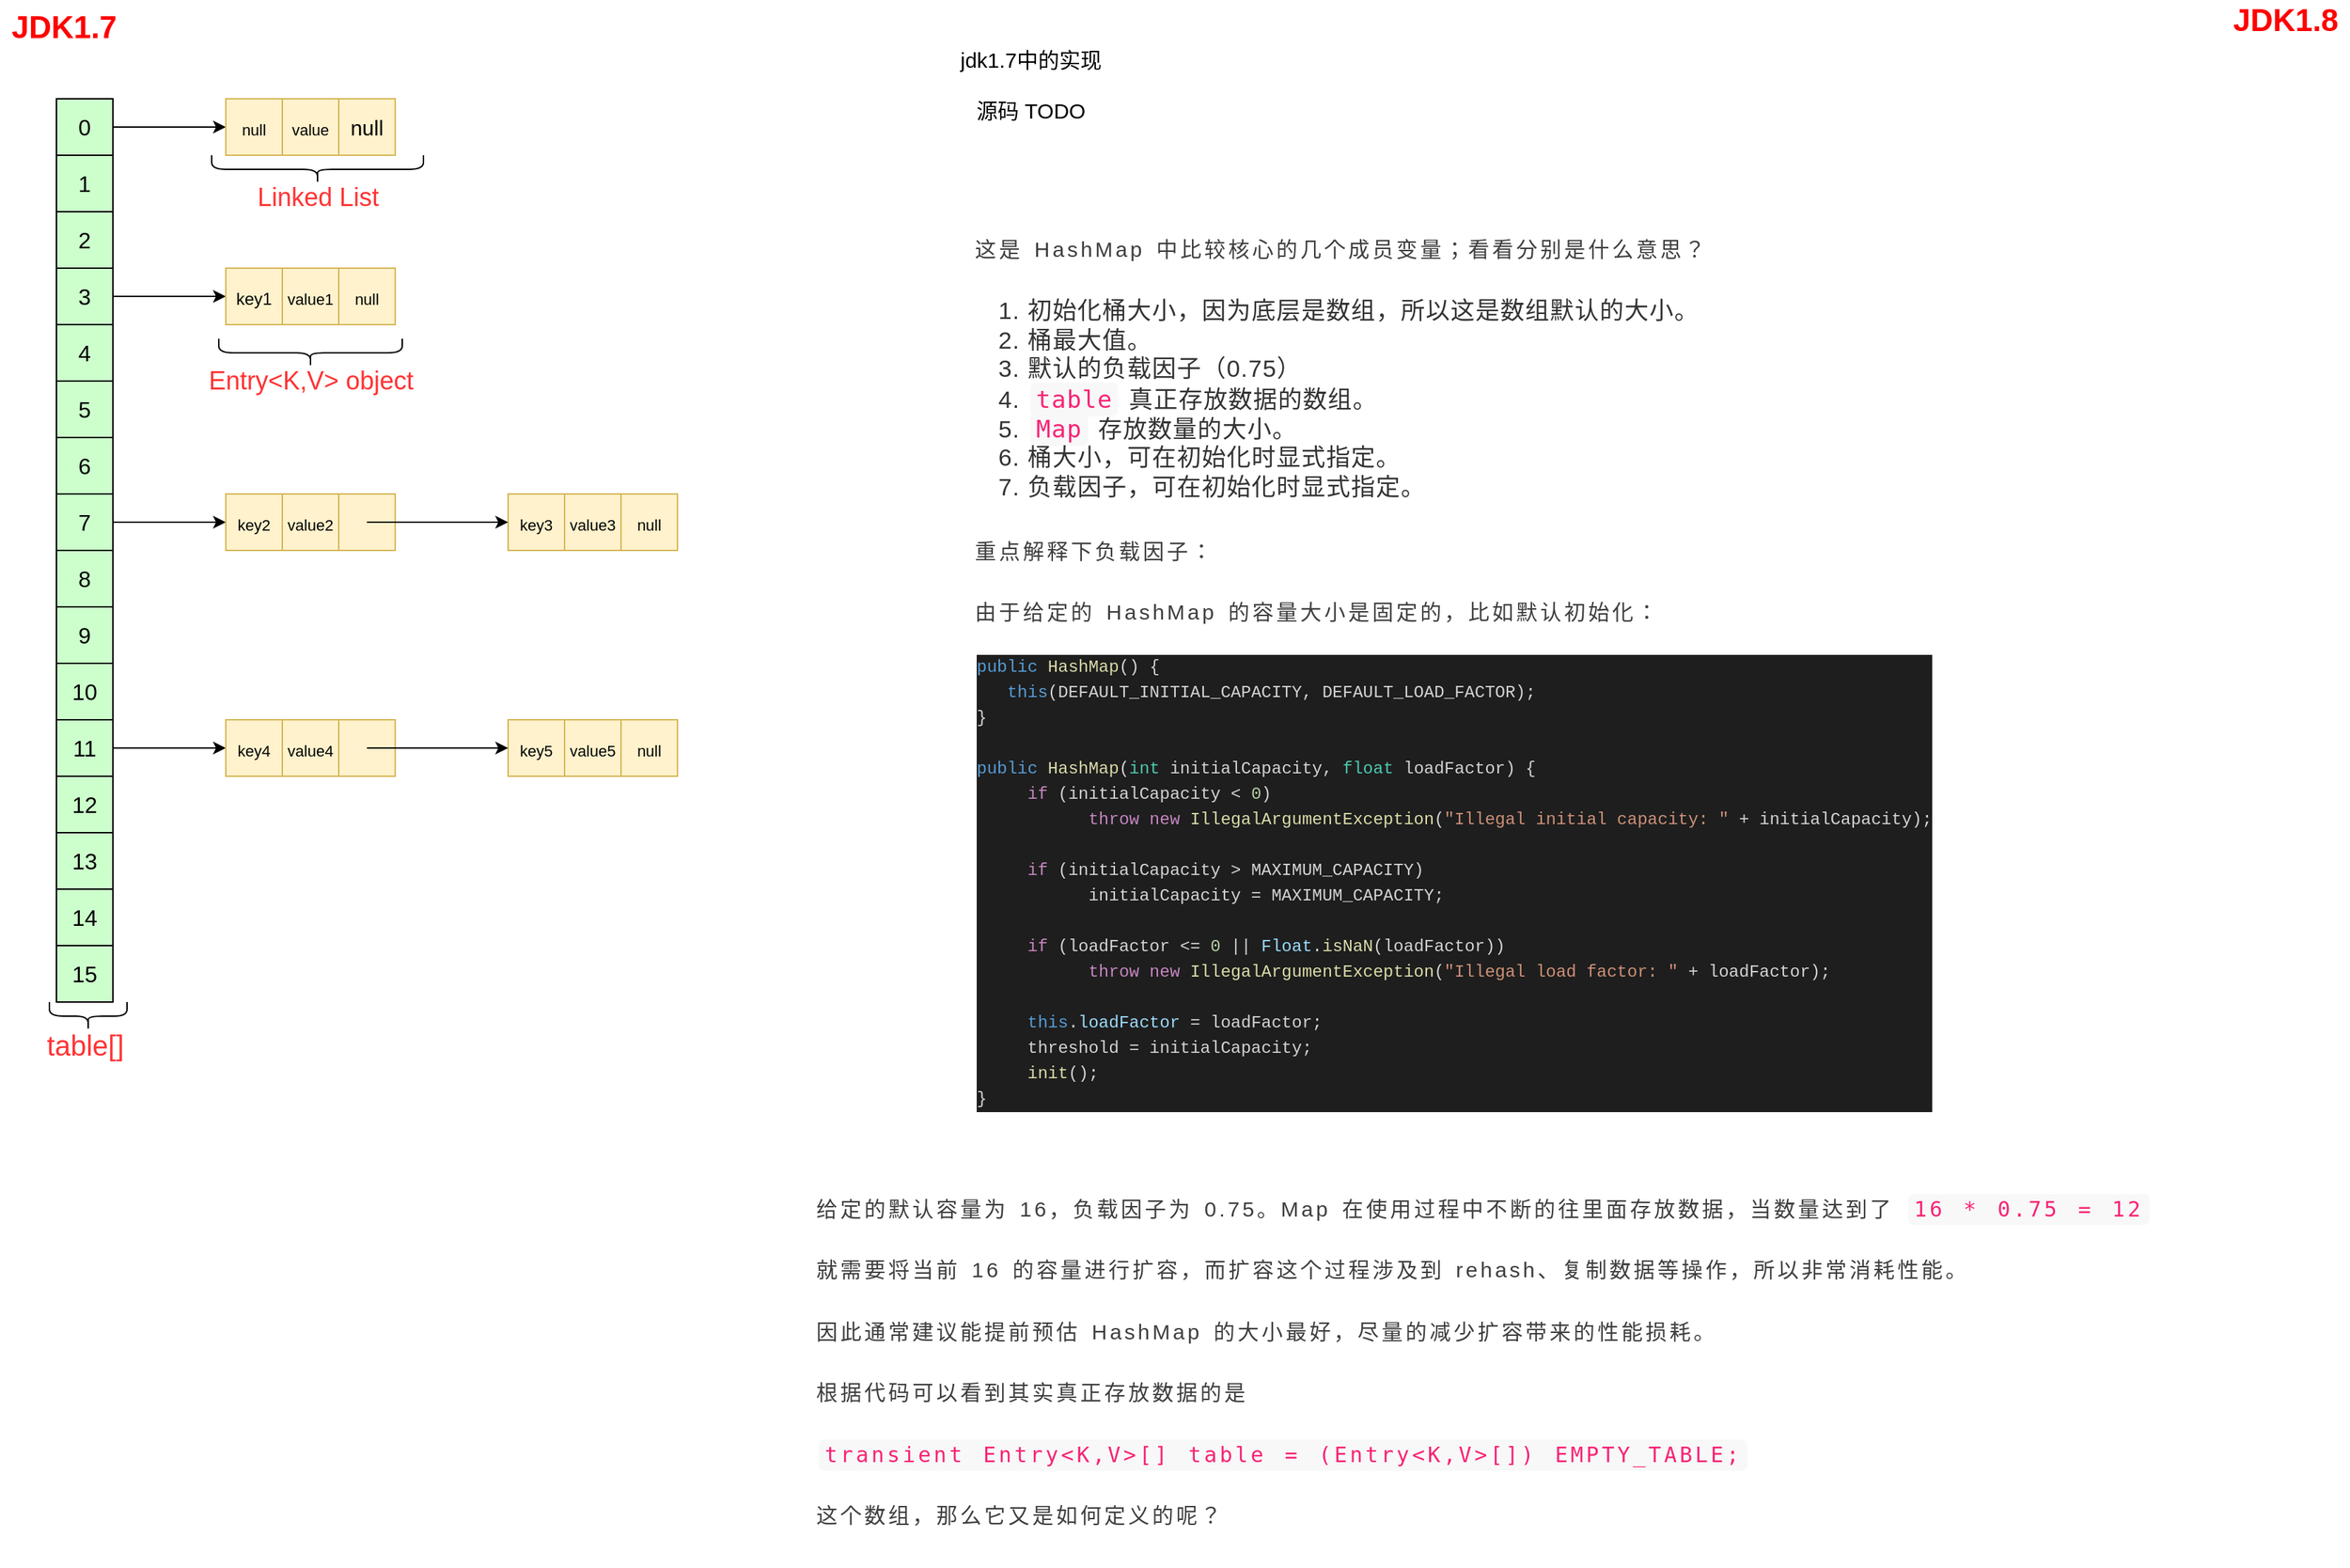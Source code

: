 <mxfile version="13.7.9" type="github">
  <diagram id="FqbJ1g87iHIE59LpP0e2" name="第 1 页">
    <mxGraphModel dx="1852" dy="1034" grid="1" gridSize="10" guides="1" tooltips="1" connect="1" arrows="1" fold="1" page="1" pageScale="1" pageWidth="827" pageHeight="1169" math="0" shadow="0">
      <root>
        <mxCell id="0" />
        <mxCell id="1" parent="0" />
        <mxCell id="LpuVcXRak1yjNaentHT7-1" value="JDK1.7" style="text;html=1;align=center;verticalAlign=middle;resizable=0;points=[];autosize=1;fontSize=22;fontStyle=1;fontColor=#FF0000;" vertex="1" parent="1">
          <mxGeometry x="80" y="95" width="90" height="30" as="geometry" />
        </mxCell>
        <mxCell id="LpuVcXRak1yjNaentHT7-2" value="JDK1.8" style="text;html=1;align=center;verticalAlign=middle;resizable=0;points=[];autosize=1;fontSize=22;fontStyle=1;fontColor=#FF0000;" vertex="1" parent="1">
          <mxGeometry x="1654" y="90" width="90" height="30" as="geometry" />
        </mxCell>
        <mxCell id="LpuVcXRak1yjNaentHT7-27" value="" style="edgeStyle=orthogonalEdgeStyle;rounded=0;orthogonalLoop=1;jettySize=auto;html=1;fontSize=16;fontColor=#FF0000;" edge="1" parent="1" source="LpuVcXRak1yjNaentHT7-3" target="LpuVcXRak1yjNaentHT7-26">
          <mxGeometry relative="1" as="geometry" />
        </mxCell>
        <mxCell id="LpuVcXRak1yjNaentHT7-3" value="&lt;font style=&quot;font-size: 16px;&quot;&gt;0&lt;/font&gt;" style="rounded=0;whiteSpace=wrap;html=1;fontSize=16;fillColor=#CCFFCC;" vertex="1" parent="1">
          <mxGeometry x="120" y="160" width="40" height="40" as="geometry" />
        </mxCell>
        <mxCell id="LpuVcXRak1yjNaentHT7-4" value="&lt;font style=&quot;font-size: 16px;&quot;&gt;1&lt;/font&gt;" style="rounded=0;whiteSpace=wrap;html=1;fontSize=16;fillColor=#CCFFCC;" vertex="1" parent="1">
          <mxGeometry x="120" y="200" width="40" height="40" as="geometry" />
        </mxCell>
        <mxCell id="LpuVcXRak1yjNaentHT7-5" value="2" style="rounded=0;whiteSpace=wrap;html=1;fontSize=16;fillColor=#CCFFCC;" vertex="1" parent="1">
          <mxGeometry x="120" y="240" width="40" height="40" as="geometry" />
        </mxCell>
        <mxCell id="LpuVcXRak1yjNaentHT7-29" value="" style="edgeStyle=orthogonalEdgeStyle;rounded=0;orthogonalLoop=1;jettySize=auto;html=1;fontSize=15;fontColor=#000000;" edge="1" parent="1" source="LpuVcXRak1yjNaentHT7-6" target="LpuVcXRak1yjNaentHT7-28">
          <mxGeometry relative="1" as="geometry" />
        </mxCell>
        <mxCell id="LpuVcXRak1yjNaentHT7-6" value="3" style="rounded=0;whiteSpace=wrap;html=1;fontSize=16;fillColor=#CCFFCC;" vertex="1" parent="1">
          <mxGeometry x="120" y="280" width="40" height="40" as="geometry" />
        </mxCell>
        <mxCell id="LpuVcXRak1yjNaentHT7-7" value="4" style="rounded=0;whiteSpace=wrap;html=1;fontSize=16;fillColor=#CCFFCC;" vertex="1" parent="1">
          <mxGeometry x="120" y="320" width="40" height="40" as="geometry" />
        </mxCell>
        <mxCell id="LpuVcXRak1yjNaentHT7-8" value="5" style="rounded=0;whiteSpace=wrap;html=1;fontSize=16;fillColor=#CCFFCC;" vertex="1" parent="1">
          <mxGeometry x="120" y="360" width="40" height="40" as="geometry" />
        </mxCell>
        <mxCell id="LpuVcXRak1yjNaentHT7-9" value="6" style="rounded=0;whiteSpace=wrap;html=1;fontSize=16;fillColor=#CCFFCC;" vertex="1" parent="1">
          <mxGeometry x="120" y="400" width="40" height="40" as="geometry" />
        </mxCell>
        <mxCell id="LpuVcXRak1yjNaentHT7-33" value="" style="edgeStyle=orthogonalEdgeStyle;rounded=0;orthogonalLoop=1;jettySize=auto;html=1;fontSize=15;fontColor=#000000;" edge="1" parent="1" source="LpuVcXRak1yjNaentHT7-10" target="LpuVcXRak1yjNaentHT7-32">
          <mxGeometry relative="1" as="geometry" />
        </mxCell>
        <mxCell id="LpuVcXRak1yjNaentHT7-10" value="7" style="rounded=0;whiteSpace=wrap;html=1;fontSize=16;fillColor=#CCFFCC;" vertex="1" parent="1">
          <mxGeometry x="120" y="440" width="40" height="40" as="geometry" />
        </mxCell>
        <mxCell id="LpuVcXRak1yjNaentHT7-11" value="8" style="rounded=0;whiteSpace=wrap;html=1;fontSize=16;fillColor=#CCFFCC;" vertex="1" parent="1">
          <mxGeometry x="120" y="480" width="40" height="40" as="geometry" />
        </mxCell>
        <mxCell id="LpuVcXRak1yjNaentHT7-12" value="9" style="rounded=0;whiteSpace=wrap;html=1;fontSize=16;fillColor=#CCFFCC;" vertex="1" parent="1">
          <mxGeometry x="120" y="520" width="40" height="40" as="geometry" />
        </mxCell>
        <mxCell id="LpuVcXRak1yjNaentHT7-13" value="10" style="rounded=0;whiteSpace=wrap;html=1;fontSize=16;fillColor=#CCFFCC;" vertex="1" parent="1">
          <mxGeometry x="120" y="560" width="40" height="40" as="geometry" />
        </mxCell>
        <mxCell id="LpuVcXRak1yjNaentHT7-41" value="" style="edgeStyle=orthogonalEdgeStyle;rounded=0;orthogonalLoop=1;jettySize=auto;html=1;fontSize=15;fontColor=#000000;" edge="1" parent="1" source="LpuVcXRak1yjNaentHT7-14" target="LpuVcXRak1yjNaentHT7-40">
          <mxGeometry relative="1" as="geometry" />
        </mxCell>
        <mxCell id="LpuVcXRak1yjNaentHT7-14" value="11" style="rounded=0;whiteSpace=wrap;html=1;fontSize=16;fillColor=#CCFFCC;" vertex="1" parent="1">
          <mxGeometry x="120" y="600" width="40" height="40" as="geometry" />
        </mxCell>
        <mxCell id="LpuVcXRak1yjNaentHT7-15" value="12" style="rounded=0;whiteSpace=wrap;html=1;fontSize=16;fillColor=#CCFFCC;" vertex="1" parent="1">
          <mxGeometry x="120" y="640" width="40" height="40" as="geometry" />
        </mxCell>
        <mxCell id="LpuVcXRak1yjNaentHT7-16" value="13" style="rounded=0;whiteSpace=wrap;html=1;fontSize=16;fillColor=#CCFFCC;" vertex="1" parent="1">
          <mxGeometry x="120" y="680" width="40" height="40" as="geometry" />
        </mxCell>
        <mxCell id="LpuVcXRak1yjNaentHT7-17" value="14" style="rounded=0;whiteSpace=wrap;html=1;fontSize=16;fillColor=#CCFFCC;" vertex="1" parent="1">
          <mxGeometry x="120" y="720" width="40" height="40" as="geometry" />
        </mxCell>
        <mxCell id="LpuVcXRak1yjNaentHT7-18" value="15" style="rounded=0;whiteSpace=wrap;html=1;fontSize=16;fillColor=#CCFFCC;" vertex="1" parent="1">
          <mxGeometry x="120" y="760" width="40" height="40" as="geometry" />
        </mxCell>
        <mxCell id="LpuVcXRak1yjNaentHT7-19" value="&lt;font style=&quot;font-size: 11px&quot;&gt;value&lt;/font&gt;" style="rounded=0;whiteSpace=wrap;html=1;fillColor=#fff2cc;fontSize=15;strokeColor=#d6b656;" vertex="1" parent="1">
          <mxGeometry x="280" y="160" width="40" height="40" as="geometry" />
        </mxCell>
        <mxCell id="LpuVcXRak1yjNaentHT7-20" value="null" style="rounded=0;whiteSpace=wrap;html=1;fillColor=#fff2cc;fontSize=15;strokeColor=#d6b656;" vertex="1" parent="1">
          <mxGeometry x="320" y="160" width="40" height="40" as="geometry" />
        </mxCell>
        <mxCell id="LpuVcXRak1yjNaentHT7-26" value="&lt;font style=&quot;font-size: 11px&quot;&gt;null&lt;/font&gt;" style="rounded=0;whiteSpace=wrap;html=1;fontSize=15;fillColor=#fff2cc;strokeColor=#d6b656;" vertex="1" parent="1">
          <mxGeometry x="240" y="160" width="40" height="40" as="geometry" />
        </mxCell>
        <mxCell id="LpuVcXRak1yjNaentHT7-28" value="&lt;font style=&quot;font-size: 12px&quot;&gt;key1&lt;/font&gt;" style="rounded=0;whiteSpace=wrap;html=1;fontSize=16;fillColor=#fff2cc;strokeColor=#d6b656;" vertex="1" parent="1">
          <mxGeometry x="240" y="280" width="40" height="40" as="geometry" />
        </mxCell>
        <mxCell id="LpuVcXRak1yjNaentHT7-30" value="&lt;font style=&quot;font-size: 11px&quot;&gt;value1&lt;/font&gt;" style="rounded=0;whiteSpace=wrap;html=1;fontSize=16;fillColor=#fff2cc;strokeColor=#d6b656;" vertex="1" parent="1">
          <mxGeometry x="280" y="280" width="40" height="40" as="geometry" />
        </mxCell>
        <mxCell id="LpuVcXRak1yjNaentHT7-31" value="&lt;font style=&quot;font-size: 11px&quot;&gt;null&lt;/font&gt;" style="rounded=0;whiteSpace=wrap;html=1;fontSize=16;fillColor=#fff2cc;strokeColor=#d6b656;" vertex="1" parent="1">
          <mxGeometry x="320" y="280" width="40" height="40" as="geometry" />
        </mxCell>
        <mxCell id="LpuVcXRak1yjNaentHT7-32" value="&lt;font style=&quot;font-size: 11px&quot;&gt;key2&lt;/font&gt;" style="rounded=0;whiteSpace=wrap;html=1;fontSize=16;fillColor=#fff2cc;strokeColor=#d6b656;" vertex="1" parent="1">
          <mxGeometry x="240" y="440" width="40" height="40" as="geometry" />
        </mxCell>
        <mxCell id="LpuVcXRak1yjNaentHT7-34" value="&lt;font style=&quot;font-size: 11px&quot;&gt;value2&lt;/font&gt;" style="rounded=0;whiteSpace=wrap;html=1;fontSize=16;fillColor=#fff2cc;strokeColor=#d6b656;" vertex="1" parent="1">
          <mxGeometry x="280" y="440" width="40" height="40" as="geometry" />
        </mxCell>
        <mxCell id="LpuVcXRak1yjNaentHT7-35" value="" style="rounded=0;whiteSpace=wrap;html=1;fontSize=16;fillColor=#fff2cc;strokeColor=#d6b656;" vertex="1" parent="1">
          <mxGeometry x="320" y="440" width="40" height="40" as="geometry" />
        </mxCell>
        <mxCell id="LpuVcXRak1yjNaentHT7-36" value="&lt;font style=&quot;font-size: 11px&quot;&gt;key3&lt;/font&gt;" style="rounded=0;whiteSpace=wrap;html=1;fontSize=16;fillColor=#fff2cc;strokeColor=#d6b656;" vertex="1" parent="1">
          <mxGeometry x="440" y="440" width="40" height="40" as="geometry" />
        </mxCell>
        <mxCell id="LpuVcXRak1yjNaentHT7-38" value="&lt;font style=&quot;font-size: 11px&quot;&gt;value3&lt;/font&gt;" style="rounded=0;whiteSpace=wrap;html=1;fontSize=16;fillColor=#fff2cc;strokeColor=#d6b656;" vertex="1" parent="1">
          <mxGeometry x="480" y="440" width="40" height="40" as="geometry" />
        </mxCell>
        <mxCell id="LpuVcXRak1yjNaentHT7-39" value="&lt;font style=&quot;font-size: 11px&quot;&gt;null&lt;/font&gt;" style="rounded=0;whiteSpace=wrap;html=1;fontSize=16;fillColor=#fff2cc;strokeColor=#d6b656;" vertex="1" parent="1">
          <mxGeometry x="520" y="440" width="40" height="40" as="geometry" />
        </mxCell>
        <mxCell id="LpuVcXRak1yjNaentHT7-40" value="&lt;font style=&quot;font-size: 11px&quot;&gt;key4&lt;/font&gt;" style="rounded=0;whiteSpace=wrap;html=1;fontSize=16;fillColor=#fff2cc;strokeColor=#d6b656;" vertex="1" parent="1">
          <mxGeometry x="240" y="600" width="40" height="40" as="geometry" />
        </mxCell>
        <mxCell id="LpuVcXRak1yjNaentHT7-42" value="&lt;font style=&quot;font-size: 11px&quot;&gt;value4&lt;/font&gt;" style="rounded=0;whiteSpace=wrap;html=1;fontSize=16;fillColor=#fff2cc;strokeColor=#d6b656;" vertex="1" parent="1">
          <mxGeometry x="280" y="600" width="40" height="40" as="geometry" />
        </mxCell>
        <mxCell id="LpuVcXRak1yjNaentHT7-43" value="" style="rounded=0;whiteSpace=wrap;html=1;fontSize=16;fillColor=#fff2cc;strokeColor=#d6b656;" vertex="1" parent="1">
          <mxGeometry x="320" y="600" width="40" height="40" as="geometry" />
        </mxCell>
        <mxCell id="LpuVcXRak1yjNaentHT7-44" value="&lt;font style=&quot;font-size: 11px&quot;&gt;key5&lt;/font&gt;" style="rounded=0;whiteSpace=wrap;html=1;fontSize=16;fillColor=#fff2cc;strokeColor=#d6b656;" vertex="1" parent="1">
          <mxGeometry x="440" y="600" width="40" height="40" as="geometry" />
        </mxCell>
        <mxCell id="LpuVcXRak1yjNaentHT7-46" value="&lt;font style=&quot;font-size: 11px&quot;&gt;value5&lt;/font&gt;" style="rounded=0;whiteSpace=wrap;html=1;fontSize=16;fillColor=#fff2cc;strokeColor=#d6b656;" vertex="1" parent="1">
          <mxGeometry x="480" y="600" width="40" height="40" as="geometry" />
        </mxCell>
        <mxCell id="LpuVcXRak1yjNaentHT7-47" value="&lt;font style=&quot;font-size: 11px&quot;&gt;null&lt;/font&gt;" style="rounded=0;whiteSpace=wrap;html=1;fontSize=16;fillColor=#fff2cc;strokeColor=#d6b656;" vertex="1" parent="1">
          <mxGeometry x="520" y="600" width="40" height="40" as="geometry" />
        </mxCell>
        <mxCell id="LpuVcXRak1yjNaentHT7-48" value="" style="endArrow=classic;html=1;fontSize=15;fontColor=#000000;entryX=0;entryY=0.5;entryDx=0;entryDy=0;fillColor=#fff2cc;" edge="1" parent="1" target="LpuVcXRak1yjNaentHT7-36">
          <mxGeometry width="50" height="50" relative="1" as="geometry">
            <mxPoint x="340" y="460" as="sourcePoint" />
            <mxPoint x="430" y="450" as="targetPoint" />
          </mxGeometry>
        </mxCell>
        <mxCell id="LpuVcXRak1yjNaentHT7-49" value="" style="endArrow=classic;html=1;fontSize=15;fontColor=#000000;entryX=0;entryY=0.5;entryDx=0;entryDy=0;fillColor=#fff2cc;" edge="1" parent="1" target="LpuVcXRak1yjNaentHT7-44">
          <mxGeometry width="50" height="50" relative="1" as="geometry">
            <mxPoint x="340" y="620" as="sourcePoint" />
            <mxPoint x="450" y="550" as="targetPoint" />
          </mxGeometry>
        </mxCell>
        <mxCell id="LpuVcXRak1yjNaentHT7-52" value="" style="shape=curlyBracket;whiteSpace=wrap;html=1;rounded=1;fillColor=none;fontSize=15;fontColor=#000000;direction=north;size=0.5;" vertex="1" parent="1">
          <mxGeometry x="115" y="800" width="55" height="20" as="geometry" />
        </mxCell>
        <mxCell id="LpuVcXRak1yjNaentHT7-54" value="&lt;font color=&quot;#ff3333&quot; style=&quot;font-size: 20px&quot;&gt;table[]&lt;/font&gt;" style="text;html=1;align=center;verticalAlign=middle;resizable=0;points=[];autosize=1;fontSize=15;fontColor=#000000;" vertex="1" parent="1">
          <mxGeometry x="105" y="820" width="70" height="20" as="geometry" />
        </mxCell>
        <mxCell id="LpuVcXRak1yjNaentHT7-55" value="" style="shape=curlyBracket;whiteSpace=wrap;html=1;rounded=1;fillColor=none;fontSize=15;fontColor=#000000;direction=north;" vertex="1" parent="1">
          <mxGeometry x="230" y="200" width="150" height="20" as="geometry" />
        </mxCell>
        <mxCell id="LpuVcXRak1yjNaentHT7-56" value="&lt;font style=&quot;font-size: 18px&quot; color=&quot;#ff3333&quot;&gt;Linked List&lt;/font&gt;" style="text;html=1;align=center;verticalAlign=middle;resizable=0;points=[];autosize=1;fontSize=15;fontColor=#000000;" vertex="1" parent="1">
          <mxGeometry x="255" y="220" width="100" height="20" as="geometry" />
        </mxCell>
        <mxCell id="LpuVcXRak1yjNaentHT7-57" value="" style="shape=curlyBracket;whiteSpace=wrap;html=1;rounded=1;fillColor=none;fontSize=15;fontColor=#000000;direction=north;" vertex="1" parent="1">
          <mxGeometry x="235" y="330" width="130" height="20" as="geometry" />
        </mxCell>
        <mxCell id="LpuVcXRak1yjNaentHT7-58" value="&lt;font style=&quot;font-size: 18px&quot; color=&quot;#ff3333&quot;&gt;Entry&amp;lt;K,V&amp;gt; object&lt;/font&gt;" style="text;html=1;align=center;verticalAlign=middle;resizable=0;points=[];autosize=1;fontSize=15;fontColor=#000000;" vertex="1" parent="1">
          <mxGeometry x="220" y="350" width="160" height="20" as="geometry" />
        </mxCell>
        <mxCell id="LpuVcXRak1yjNaentHT7-60" value="jdk1.7中的实现&lt;br&gt;&lt;br&gt;源码 TODO" style="text;html=1;align=center;verticalAlign=middle;resizable=0;points=[];autosize=1;fontSize=15;fontColor=#000000;" vertex="1" parent="1">
          <mxGeometry x="750" y="120" width="120" height="60" as="geometry" />
        </mxCell>
        <mxCell id="LpuVcXRak1yjNaentHT7-61" value="&lt;p style=&quot;margin: 1.7em 0px ; padding: 0px ; max-width: 100% ; clear: both ; min-height: 1em ; font-family: , &amp;#34;blinkmacsystemfont&amp;#34; , &amp;#34;helvetica neue&amp;#34; , &amp;#34;pingfang sc&amp;#34; , &amp;#34;hiragino sans gb&amp;#34; , &amp;#34;microsoft yahei ui&amp;#34; , &amp;#34;microsoft yahei&amp;#34; , &amp;#34;arial&amp;#34; , sans-serif ; text-align: justify ; color: rgb(62 , 62 , 62) ; line-height: inherit ; letter-spacing: 2px ; word-spacing: 2px ; background-color: rgb(255 , 255 , 255) ; box-sizing: border-box ; overflow-wrap: break-word&quot;&gt;这是 HashMap 中比较核心的几个成员变量；看看分别是什么意思？&lt;/p&gt;&lt;ol class=&quot;list-paddingleft-2&quot; style=&quot;margin: 0px ; padding: 0px 0px 0px 2.2em ; max-width: 100% ; color: rgb(51 , 51 , 51) ; font-family: , &amp;#34;blinkmacsystemfont&amp;#34; , &amp;#34;helvetica neue&amp;#34; , &amp;#34;pingfang sc&amp;#34; , &amp;#34;hiragino sans gb&amp;#34; , &amp;#34;microsoft yahei ui&amp;#34; , &amp;#34;microsoft yahei&amp;#34; , &amp;#34;arial&amp;#34; , sans-serif ; font-size: 17px ; letter-spacing: 0.622px ; text-align: justify ; box-sizing: border-box ; overflow-wrap: break-word&quot;&gt;&lt;li style=&quot;margin: 0px ; padding: 0px ; max-width: 100% ; box-sizing: border-box ; word-wrap: break-word&quot;&gt;&lt;p style=&quot;margin: 0px ; padding: 0px ; max-width: 100% ; box-sizing: border-box ; word-wrap: break-word ; clear: both ; min-height: 1em&quot;&gt;&lt;span style=&quot;margin: 0px ; padding: 0px ; max-width: 100% ; box-sizing: border-box ; word-wrap: break-word ; font-size: inherit ; color: inherit ; line-height: inherit&quot;&gt;初始化桶大小，因为底层是数组，所以这是数组默认的大小。&lt;/span&gt;&lt;/p&gt;&lt;/li&gt;&lt;li style=&quot;margin: 0px ; padding: 0px ; max-width: 100% ; box-sizing: border-box ; word-wrap: break-word&quot;&gt;&lt;p style=&quot;margin: 0px ; padding: 0px ; max-width: 100% ; box-sizing: border-box ; word-wrap: break-word ; clear: both ; min-height: 1em&quot;&gt;&lt;span style=&quot;margin: 0px ; padding: 0px ; max-width: 100% ; box-sizing: border-box ; word-wrap: break-word ; font-size: inherit ; color: inherit ; line-height: inherit&quot;&gt;桶最大值。&lt;/span&gt;&lt;/p&gt;&lt;/li&gt;&lt;li style=&quot;margin: 0px ; padding: 0px ; max-width: 100% ; box-sizing: border-box ; word-wrap: break-word&quot;&gt;&lt;p style=&quot;margin: 0px ; padding: 0px ; max-width: 100% ; box-sizing: border-box ; word-wrap: break-word ; clear: both ; min-height: 1em&quot;&gt;&lt;span style=&quot;margin: 0px ; padding: 0px ; max-width: 100% ; box-sizing: border-box ; word-wrap: break-word ; font-size: inherit ; color: inherit ; line-height: inherit&quot;&gt;默认的负载因子（0.75）&lt;/span&gt;&lt;/p&gt;&lt;/li&gt;&lt;li style=&quot;margin: 0px ; padding: 0px ; max-width: 100% ; box-sizing: border-box ; word-wrap: break-word&quot;&gt;&lt;p style=&quot;margin: 0px ; padding: 0px ; max-width: 100% ; box-sizing: border-box ; word-wrap: break-word ; clear: both ; min-height: 1em&quot;&gt;&lt;code style=&quot;margin: 0px 2px ; padding: 2px 4px ; max-width: 100% ; box-sizing: border-box ; word-wrap: break-word ; font-size: inherit ; color: rgb(248 , 35 , 117) ; line-height: inherit ; border-top-left-radius: 4px ; border-top-right-radius: 4px ; border-bottom-right-radius: 4px ; border-bottom-left-radius: 4px ; background-color: rgb(248 , 248 , 248)&quot;&gt;table&lt;/code&gt;&amp;nbsp;真正存放数据的数组。&lt;/p&gt;&lt;/li&gt;&lt;li style=&quot;margin: 0px ; padding: 0px ; max-width: 100% ; box-sizing: border-box ; word-wrap: break-word&quot;&gt;&lt;p style=&quot;margin: 0px ; padding: 0px ; max-width: 100% ; box-sizing: border-box ; word-wrap: break-word ; clear: both ; min-height: 1em&quot;&gt;&lt;code style=&quot;margin: 0px 2px ; padding: 2px 4px ; max-width: 100% ; box-sizing: border-box ; word-wrap: break-word ; font-size: inherit ; color: rgb(248 , 35 , 117) ; line-height: inherit ; border-top-left-radius: 4px ; border-top-right-radius: 4px ; border-bottom-right-radius: 4px ; border-bottom-left-radius: 4px ; background-color: rgb(248 , 248 , 248)&quot;&gt;Map&lt;/code&gt;&amp;nbsp;存放数量的大小。&lt;/p&gt;&lt;/li&gt;&lt;li style=&quot;margin: 0px ; padding: 0px ; max-width: 100% ; box-sizing: border-box ; word-wrap: break-word&quot;&gt;&lt;p style=&quot;margin: 0px ; padding: 0px ; max-width: 100% ; box-sizing: border-box ; word-wrap: break-word ; clear: both ; min-height: 1em&quot;&gt;&lt;span style=&quot;margin: 0px ; padding: 0px ; max-width: 100% ; box-sizing: border-box ; word-wrap: break-word ; font-size: inherit ; color: inherit ; line-height: inherit&quot;&gt;桶大小，可在初始化时显式指定。&lt;/span&gt;&lt;/p&gt;&lt;/li&gt;&lt;li style=&quot;margin: 0px ; padding: 0px ; max-width: 100% ; box-sizing: border-box ; word-wrap: break-word&quot;&gt;&lt;p style=&quot;margin: 0px ; padding: 0px ; max-width: 100% ; box-sizing: border-box ; word-wrap: break-word ; clear: both ; min-height: 1em&quot;&gt;&lt;span style=&quot;margin: 0px ; padding: 0px ; max-width: 100% ; box-sizing: border-box ; word-wrap: break-word ; font-size: inherit ; color: inherit ; line-height: inherit&quot;&gt;负载因子，可在初始化时显式指定。&lt;/span&gt;&lt;/p&gt;&lt;/li&gt;&lt;/ol&gt;&lt;p style=&quot;margin: 1.7em 0px ; padding: 0px ; max-width: 100% ; clear: both ; min-height: 1em ; font-family: , &amp;#34;blinkmacsystemfont&amp;#34; , &amp;#34;helvetica neue&amp;#34; , &amp;#34;pingfang sc&amp;#34; , &amp;#34;hiragino sans gb&amp;#34; , &amp;#34;microsoft yahei ui&amp;#34; , &amp;#34;microsoft yahei&amp;#34; , &amp;#34;arial&amp;#34; , sans-serif ; text-align: justify ; color: rgb(62 , 62 , 62) ; line-height: inherit ; letter-spacing: 2px ; word-spacing: 2px ; background-color: rgb(255 , 255 , 255) ; box-sizing: border-box ; overflow-wrap: break-word&quot;&gt;重点解释下负载因子：&lt;/p&gt;&lt;p style=&quot;margin: 1.7em 0px ; padding: 0px ; max-width: 100% ; clear: both ; min-height: 1em ; font-family: , &amp;#34;blinkmacsystemfont&amp;#34; , &amp;#34;helvetica neue&amp;#34; , &amp;#34;pingfang sc&amp;#34; , &amp;#34;hiragino sans gb&amp;#34; , &amp;#34;microsoft yahei ui&amp;#34; , &amp;#34;microsoft yahei&amp;#34; , &amp;#34;arial&amp;#34; , sans-serif ; text-align: justify ; color: rgb(62 , 62 , 62) ; line-height: inherit ; letter-spacing: 2px ; word-spacing: 2px ; background-color: rgb(255 , 255 , 255) ; box-sizing: border-box ; overflow-wrap: break-word&quot;&gt;由于给定的 HashMap 的容量大小是固定的，比如默认初始化：&lt;/p&gt;" style="text;html=1;align=center;verticalAlign=middle;resizable=0;points=[];autosize=1;fontSize=15;fontColor=#000000;" vertex="1" parent="1">
          <mxGeometry x="760" y="240" width="540" height="310" as="geometry" />
        </mxCell>
        <mxCell id="LpuVcXRak1yjNaentHT7-62" value="&lt;div style=&quot;color: rgb(212 , 212 , 212) ; background-color: rgb(30 , 30 , 30) ; font-family: &amp;#34;menlo&amp;#34; , &amp;#34;monaco&amp;#34; , &amp;#34;courier new&amp;#34; , monospace ; font-size: 12px ; line-height: 18px&quot;&gt;&lt;div&gt;&lt;span style=&quot;color: #569cd6&quot;&gt;public&lt;/span&gt; &lt;span style=&quot;color: #dcdcaa&quot;&gt;HashMap&lt;/span&gt;() {&lt;/div&gt;&lt;div&gt;        &lt;span style=&quot;color: #569cd6&quot;&gt;&amp;nbsp; &amp;nbsp;this&lt;/span&gt;(DEFAULT_INITIAL_CAPACITY, DEFAULT_LOAD_FACTOR);&lt;/div&gt;&lt;div&gt;    }&lt;br&gt;&lt;br&gt;&lt;/div&gt;&lt;div&gt; &lt;/div&gt;&lt;div&gt;&lt;span style=&quot;color: #569cd6&quot;&gt;public&lt;/span&gt; &lt;span style=&quot;color: #dcdcaa&quot;&gt;HashMap&lt;/span&gt;(&lt;span style=&quot;color: #4ec9b0&quot;&gt;int&lt;/span&gt; initialCapacity, &lt;span style=&quot;color: #4ec9b0&quot;&gt;float&lt;/span&gt; loadFactor) {&lt;/div&gt;&lt;div&gt;    &lt;span style=&quot;color: #c586c0&quot;&gt;&amp;nbsp; &amp;nbsp; &amp;nbsp;if&lt;/span&gt; (initialCapacity &amp;lt; &lt;span style=&quot;color: #b5cea8&quot;&gt;0&lt;/span&gt;)&lt;/div&gt;&lt;div&gt;        &lt;span style=&quot;color: #c586c0&quot;&gt;&amp;nbsp; &amp;nbsp; &amp;nbsp; &amp;nbsp; &amp;nbsp; &amp;nbsp;throw&lt;/span&gt; &lt;span style=&quot;color: #c586c0&quot;&gt;new&lt;/span&gt; &lt;span style=&quot;color: #dcdcaa&quot;&gt;IllegalArgumentException&lt;/span&gt;(&lt;span style=&quot;color: #ce9178&quot;&gt;&quot;Illegal initial capacity: &quot;&lt;/span&gt; + initialCapacity);&lt;/div&gt;&lt;div&gt;        &lt;/div&gt;&lt;div&gt;        &lt;span style=&quot;color: #c586c0&quot;&gt;&amp;nbsp; &amp;nbsp; &amp;nbsp;&lt;br&gt;&amp;nbsp; &amp;nbsp; &amp;nbsp;if&lt;/span&gt; (initialCapacity &amp;gt; MAXIMUM_CAPACITY)&lt;/div&gt;&lt;div&gt;&amp;nbsp; &amp;nbsp; &amp;nbsp; &amp;nbsp; &amp;nbsp; &amp;nbsp;initialCapacity = MAXIMUM_CAPACITY;&lt;/div&gt;&lt;br&gt;&lt;div&gt;    &lt;span style=&quot;color: #c586c0&quot;&gt;&amp;nbsp; &amp;nbsp; &amp;nbsp;if&lt;/span&gt; (loadFactor &amp;lt;= &lt;span style=&quot;color: #b5cea8&quot;&gt;0&lt;/span&gt; || &lt;span style=&quot;color: #9cdcfe&quot;&gt;Float&lt;/span&gt;.&lt;span style=&quot;color: #dcdcaa&quot;&gt;isNaN&lt;/span&gt;(loadFactor))&lt;/div&gt;&lt;div&gt;        &lt;span style=&quot;color: #c586c0&quot;&gt;&amp;nbsp; &amp;nbsp; &amp;nbsp; &amp;nbsp; &amp;nbsp; &amp;nbsp;throw&lt;/span&gt; &lt;span style=&quot;color: #c586c0&quot;&gt;new&lt;/span&gt; &lt;span style=&quot;color: #dcdcaa&quot;&gt;IllegalArgumentException&lt;/span&gt;(&lt;span style=&quot;color: #ce9178&quot;&gt;&quot;Illegal load factor: &quot;&lt;/span&gt; + loadFactor);&lt;/div&gt;&lt;br&gt;&lt;div&gt;    &lt;span style=&quot;color: #569cd6&quot;&gt;&amp;nbsp; &amp;nbsp; &amp;nbsp;this&lt;/span&gt;.&lt;span style=&quot;color: #9cdcfe&quot;&gt;loadFactor&lt;/span&gt; = loadFactor;&lt;/div&gt;&lt;div&gt;&amp;nbsp; &amp;nbsp; &amp;nbsp;threshold = initialCapacity;&lt;/div&gt;&lt;div&gt;    &lt;span style=&quot;color: #dcdcaa&quot;&gt;&amp;nbsp; &amp;nbsp; &amp;nbsp;init&lt;/span&gt;();   &lt;/div&gt;&lt;div&gt;}&lt;/div&gt;&lt;/div&gt;" style="text;html=1;align=left;verticalAlign=middle;resizable=0;points=[];autosize=1;fontSize=15;fontColor=#FF0000;" vertex="1" parent="1">
          <mxGeometry x="770" y="550" width="690" height="330" as="geometry" />
        </mxCell>
        <mxCell id="LpuVcXRak1yjNaentHT7-63" value="&lt;p style=&quot;margin: 1.7em 0px ; padding: 0px ; max-width: 100% ; clear: both ; min-height: 1em ; font-family: , &amp;#34;blinkmacsystemfont&amp;#34; , &amp;#34;helvetica neue&amp;#34; , &amp;#34;pingfang sc&amp;#34; , &amp;#34;hiragino sans gb&amp;#34; , &amp;#34;microsoft yahei ui&amp;#34; , &amp;#34;microsoft yahei&amp;#34; , &amp;#34;arial&amp;#34; , sans-serif ; text-align: justify ; color: rgb(62 , 62 , 62) ; line-height: inherit ; letter-spacing: 2px ; word-spacing: 2px ; background-color: rgb(255 , 255 , 255) ; box-sizing: border-box ; overflow-wrap: break-word&quot;&gt;给定的默认容量为 16，负载因子为 0.75。Map 在使用过程中不断的往里面存放数据，当数量达到了&amp;nbsp;&lt;code style=&quot;margin: 0px 2px ; padding: 2px 4px ; max-width: 100% ; box-sizing: border-box ; word-wrap: break-word ; font-size: inherit ; color: rgb(248 , 35 , 117) ; line-height: inherit ; border-top-left-radius: 4px ; border-top-right-radius: 4px ; border-bottom-right-radius: 4px ; border-bottom-left-radius: 4px ; background-color: rgb(248 , 248 , 248)&quot;&gt;16 * 0.75 = 12&lt;/code&gt;&amp;nbsp;&lt;/p&gt;&lt;p style=&quot;margin: 1.7em 0px ; padding: 0px ; max-width: 100% ; clear: both ; min-height: 1em ; font-family: , &amp;#34;blinkmacsystemfont&amp;#34; , &amp;#34;helvetica neue&amp;#34; , &amp;#34;pingfang sc&amp;#34; , &amp;#34;hiragino sans gb&amp;#34; , &amp;#34;microsoft yahei ui&amp;#34; , &amp;#34;microsoft yahei&amp;#34; , &amp;#34;arial&amp;#34; , sans-serif ; text-align: justify ; color: rgb(62 , 62 , 62) ; line-height: inherit ; letter-spacing: 2px ; word-spacing: 2px ; background-color: rgb(255 , 255 , 255) ; box-sizing: border-box ; overflow-wrap: break-word&quot;&gt;就需要将当前 16 的容量进行扩容，而扩容这个过程涉及到 rehash、复制数据等操作，所以非常消耗性能。&lt;/p&gt;&lt;p style=&quot;margin: 1.7em 0px ; padding: 0px ; max-width: 100% ; clear: both ; min-height: 1em ; font-family: , &amp;#34;blinkmacsystemfont&amp;#34; , &amp;#34;helvetica neue&amp;#34; , &amp;#34;pingfang sc&amp;#34; , &amp;#34;hiragino sans gb&amp;#34; , &amp;#34;microsoft yahei ui&amp;#34; , &amp;#34;microsoft yahei&amp;#34; , &amp;#34;arial&amp;#34; , sans-serif ; text-align: justify ; color: rgb(62 , 62 , 62) ; line-height: inherit ; letter-spacing: 2px ; word-spacing: 2px ; background-color: rgb(255 , 255 , 255) ; box-sizing: border-box ; overflow-wrap: break-word&quot;&gt;因此通常建议能提前预估 HashMap 的大小最好，尽量的减少扩容带来的性能损耗。&lt;/p&gt;&lt;p style=&quot;margin: 1.7em 0px ; padding: 0px ; max-width: 100% ; clear: both ; min-height: 1em ; font-family: , &amp;#34;blinkmacsystemfont&amp;#34; , &amp;#34;helvetica neue&amp;#34; , &amp;#34;pingfang sc&amp;#34; , &amp;#34;hiragino sans gb&amp;#34; , &amp;#34;microsoft yahei ui&amp;#34; , &amp;#34;microsoft yahei&amp;#34; , &amp;#34;arial&amp;#34; , sans-serif ; text-align: justify ; color: rgb(62 , 62 , 62) ; line-height: inherit ; letter-spacing: 2px ; word-spacing: 2px ; background-color: rgb(255 , 255 , 255) ; box-sizing: border-box ; overflow-wrap: break-word&quot;&gt;根据代码可以看到其实真正存放数据的是&lt;/p&gt;&lt;p style=&quot;margin: 1.7em 0px ; padding: 0px ; max-width: 100% ; clear: both ; min-height: 1em ; font-family: , &amp;#34;blinkmacsystemfont&amp;#34; , &amp;#34;helvetica neue&amp;#34; , &amp;#34;pingfang sc&amp;#34; , &amp;#34;hiragino sans gb&amp;#34; , &amp;#34;microsoft yahei ui&amp;#34; , &amp;#34;microsoft yahei&amp;#34; , &amp;#34;arial&amp;#34; , sans-serif ; text-align: justify ; color: rgb(62 , 62 , 62) ; line-height: inherit ; letter-spacing: 2px ; word-spacing: 2px ; background-color: rgb(255 , 255 , 255) ; box-sizing: border-box ; overflow-wrap: break-word&quot;&gt;&lt;code style=&quot;margin: 0px 2px ; padding: 2px 4px ; max-width: 100% ; box-sizing: border-box ; word-wrap: break-word ; font-size: inherit ; color: rgb(248 , 35 , 117) ; line-height: inherit ; border-top-left-radius: 4px ; border-top-right-radius: 4px ; border-bottom-right-radius: 4px ; border-bottom-left-radius: 4px ; background-color: rgb(248 , 248 , 248)&quot;&gt;transient Entry&amp;lt;K,V&amp;gt;[] table = (Entry&amp;lt;K,V&amp;gt;[]) EMPTY_TABLE;&lt;/code&gt;&lt;/p&gt;&lt;p style=&quot;margin: 1.7em 0px ; padding: 0px ; max-width: 100% ; clear: both ; min-height: 1em ; font-family: , &amp;#34;blinkmacsystemfont&amp;#34; , &amp;#34;helvetica neue&amp;#34; , &amp;#34;pingfang sc&amp;#34; , &amp;#34;hiragino sans gb&amp;#34; , &amp;#34;microsoft yahei ui&amp;#34; , &amp;#34;microsoft yahei&amp;#34; , &amp;#34;arial&amp;#34; , sans-serif ; text-align: justify ; color: rgb(62 , 62 , 62) ; line-height: inherit ; letter-spacing: 2px ; word-spacing: 2px ; background-color: rgb(255 , 255 , 255) ; box-sizing: border-box ; overflow-wrap: break-word&quot;&gt;这个数组，那么它又是如何定义的呢？&lt;/p&gt;" style="text;html=1;align=center;verticalAlign=middle;resizable=0;points=[];autosize=1;fontSize=15;fontColor=#FF0000;" vertex="1" parent="1">
          <mxGeometry x="650" y="910" width="970" height="290" as="geometry" />
        </mxCell>
      </root>
    </mxGraphModel>
  </diagram>
</mxfile>

